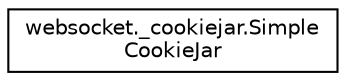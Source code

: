 digraph "Graphical Class Hierarchy"
{
 // LATEX_PDF_SIZE
  edge [fontname="Helvetica",fontsize="10",labelfontname="Helvetica",labelfontsize="10"];
  node [fontname="Helvetica",fontsize="10",shape=record];
  rankdir="LR";
  Node0 [label="websocket._cookiejar.Simple\lCookieJar",height=0.2,width=0.4,color="black", fillcolor="white", style="filled",URL="$classwebsocket_1_1__cookiejar_1_1SimpleCookieJar.html",tooltip=" "];
}
